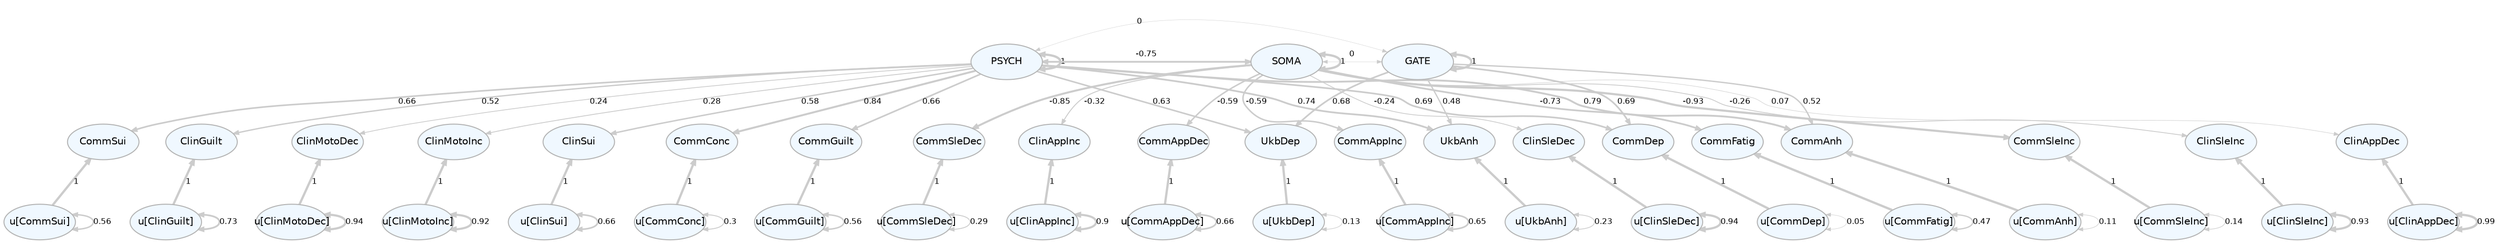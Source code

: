 digraph {

graph [layout = "dot",
       rankdir = "TB",
       outputorder = "edgesfirst",
       bgcolor = "white"]

node [fontname = "Helvetica",
      fontsize = "10",
      shape = "circle",
      fixedsize = "true",
      width = "0.5",
      style = "filled",
      fillcolor = "aliceblue",
      color = "gray70",
      fontcolor = "gray50"]

edge [fontname = "Helvetica",
     fontsize = "8",
     len = "1.5",
     color = "gray80",
     arrowsize = "0.5"]

rankdir = TB;
{rank=min; 1; 2; 3;}
{rank=same; 24; 25; 26; 27; 28; 29; 30; 31; 32; 33; 34; 35; 36; 37; 38; 39; 40; 41; 42; 43;}
{rank=max; 4; 5; 6; 7; 8; 9; 10; 11; 12; 13; 14; 15; 16; 17; 18; 19; 20; 21; 22; 23;}

  "1" [label = "GATE", shape = "oval", width = "1", fontcolor = "black"] 
  "2" [label = "PSYCH", shape = "oval", width = "1", fontcolor = "black"] 
  "3" [label = "SOMA", shape = "oval", width = "1", fontcolor = "black"] 
  "4" [label = "u[ClinAppDec]", shape = "oval", width = "1", fontcolor = "black"] 
  "5" [label = "u[ClinAppInc]", shape = "oval", width = "1", fontcolor = "black"] 
  "6" [label = "u[ClinGuilt]", shape = "oval", width = "1", fontcolor = "black"] 
  "7" [label = "u[ClinMotoDec]", shape = "oval", width = "1", fontcolor = "black"] 
  "8" [label = "u[ClinMotoInc]", shape = "oval", width = "1", fontcolor = "black"] 
  "9" [label = "u[ClinSleDec]", shape = "oval", width = "1", fontcolor = "black"] 
  "10" [label = "u[ClinSleInc]", shape = "oval", width = "1", fontcolor = "black"] 
  "11" [label = "u[ClinSui]", shape = "oval", width = "1", fontcolor = "black"] 
  "12" [label = "u[CommAnh]", shape = "oval", width = "1", fontcolor = "black"] 
  "13" [label = "u[CommAppDec]", shape = "oval", width = "1", fontcolor = "black"] 
  "14" [label = "u[CommAppInc]", shape = "oval", width = "1", fontcolor = "black"] 
  "15" [label = "u[CommConc]", shape = "oval", width = "1", fontcolor = "black"] 
  "16" [label = "u[CommDep]", shape = "oval", width = "1", fontcolor = "black"] 
  "17" [label = "u[CommFatig]", shape = "oval", width = "1", fontcolor = "black"] 
  "18" [label = "u[CommGuilt]", shape = "oval", width = "1", fontcolor = "black"] 
  "19" [label = "u[CommSleDec]", shape = "oval", width = "1", fontcolor = "black"] 
  "20" [label = "u[CommSleInc]", shape = "oval", width = "1", fontcolor = "black"] 
  "21" [label = "u[CommSui]", shape = "oval", width = "1", fontcolor = "black"] 
  "22" [label = "u[UkbAnh]", shape = "oval", width = "1", fontcolor = "black"] 
  "23" [label = "u[UkbDep]", shape = "oval", width = "1", fontcolor = "black"] 
  "24" [label = "CommAnh", shape = "oval", width = "1", fontcolor = "black"] 
  "25" [label = "CommDep", shape = "oval", width = "1", fontcolor = "black"] 
  "26" [label = "UkbAnh", shape = "oval", width = "1", fontcolor = "black"] 
  "27" [label = "UkbDep", shape = "oval", width = "1", fontcolor = "black"] 
  "28" [label = "ClinGuilt", shape = "oval", width = "1", fontcolor = "black"] 
  "29" [label = "ClinMotoDec", shape = "oval", width = "1", fontcolor = "black"] 
  "30" [label = "ClinMotoInc", shape = "oval", width = "1", fontcolor = "black"] 
  "31" [label = "ClinSui", shape = "oval", width = "1", fontcolor = "black"] 
  "32" [label = "CommConc", shape = "oval", width = "1", fontcolor = "black"] 
  "33" [label = "CommGuilt", shape = "oval", width = "1", fontcolor = "black"] 
  "34" [label = "CommSui", shape = "oval", width = "1", fontcolor = "black"] 
  "35" [label = "ClinAppDec", shape = "oval", width = "1", fontcolor = "black"] 
  "36" [label = "ClinAppInc", shape = "oval", width = "1", fontcolor = "black"] 
  "37" [label = "ClinSleDec", shape = "oval", width = "1", fontcolor = "black"] 
  "38" [label = "ClinSleInc", shape = "oval", width = "1", fontcolor = "black"] 
  "39" [label = "CommAppDec", shape = "oval", width = "1", fontcolor = "black"] 
  "40" [label = "CommAppInc", shape = "oval", width = "1", fontcolor = "black"] 
  "41" [label = "CommFatig", shape = "oval", width = "1", fontcolor = "black"] 
  "42" [label = "CommSleDec", shape = "oval", width = "1", fontcolor = "black"] 
  "43" [label = "CommSleInc", shape = "oval", width = "1", fontcolor = "black"] 
"1"->"24" [label = "0.52", penwidth = "1.34815285380501", dir = "forward"] 
"1"->"25" [label = "0.69", penwidth = "1.68263538075662", dir = "forward"] 
"1"->"1" [label = "1", penwidth = "2.3", dir = "both"] 
"1"->"26" [label = "0.48", penwidth = "1.26444082151405", dir = "forward"] 
"1"->"27" [label = "0.68", penwidth = "1.66724999579702", dir = "forward"] 
"2"->"28" [label = "0.52", penwidth = "1.3380953455304", dir = "forward"] 
"2"->"29" [label = "0.24", penwidth = "0.771638683845683", dir = "forward"] 
"2"->"30" [label = "0.28", penwidth = "0.855783172319408", dir = "forward"] 
"2"->"31" [label = "0.58", penwidth = "1.46191891599188", dir = "forward"] 
"2"->"24" [label = "0.79", penwidth = "1.87523344404662", dir = "forward"] 
"2"->"32" [label = "0.84", penwidth = "1.97254952427244", dir = "forward"] 
"2"->"25" [label = "0.69", penwidth = "1.67543688998895", dir = "forward"] 
"2"->"33" [label = "0.66", penwidth = "1.62121950676493", dir = "forward"] 
"2"->"34" [label = "0.66", penwidth = "1.62877535410193", dir = "forward"] 
"2"->"1" [label = "0", penwidth = "0.3", dir = "both"] 
"2"->"2" [label = "1", penwidth = "2.3", dir = "both"] 
"2"->"3" [label = "-0.75", penwidth = "1.80847614982956", dir = "both"] 
"2"->"26" [label = "0.74", penwidth = "1.77142032274852", dir = "forward"] 
"2"->"27" [label = "0.63", penwidth = "1.56925670760593", dir = "forward"] 
"3"->"35" [label = "0.07", penwidth = "0.444321602933482", dir = "forward"] 
"3"->"36" [label = "-0.32", penwidth = "0.939610916149186", dir = "forward"] 
"3"->"37" [label = "-0.24", penwidth = "0.772915914801305", dir = "forward"] 
"3"->"38" [label = "-0.26", penwidth = "0.823095361497467", dir = "forward"] 
"3"->"39" [label = "-0.59", penwidth = "1.47143153777324", dir = "forward"] 
"3"->"40" [label = "-0.59", penwidth = "1.4889632912048", dir = "forward"] 
"3"->"41" [label = "-0.73", penwidth = "1.7573025099201", dir = "forward"] 
"3"->"42" [label = "-0.85", penwidth = "1.99004386064171", dir = "forward"] 
"3"->"43" [label = "-0.93", penwidth = "2.15548934589838", dir = "forward"] 
"3"->"1" [label = "0", penwidth = "0.3", dir = "both"] 
"3"->"3" [label = "1", penwidth = "2.3", dir = "both"] 
"4"->"35" [label = "1", penwidth = "2.3", dir = "forward"] 
"4"->"4" [label = "0.99", penwidth = "2.28958604515682", dir = "both"] 
"5"->"36" [label = "1", penwidth = "2.3", dir = "forward"] 
"5"->"5" [label = "0.9", penwidth = "2.09545064461149", dir = "both"] 
"6"->"28" [label = "1", penwidth = "2.3", dir = "forward"] 
"6"->"6" [label = "0.73", penwidth = "1.76118226937418", dir = "both"] 
"7"->"29" [label = "1", penwidth = "2.3", dir = "forward"] 
"7"->"7" [label = "0.94", penwidth = "2.18878226169003", dir = "both"] 
"8"->"30" [label = "1", penwidth = "2.3", dir = "forward"] 
"8"->"8" [label = "0.92", penwidth = "2.14555282435904", dir = "both"] 
"9"->"37" [label = "1", penwidth = "2.3", dir = "forward"] 
"9"->"9" [label = "0.94", penwidth = "2.188177866108", dir = "both"] 
"10"->"38" [label = "1", penwidth = "2.3", dir = "forward"] 
"10"->"10" [label = "0.93", penwidth = "2.16318659392376", dir = "both"] 
"11"->"31" [label = "1", penwidth = "2.3", dir = "forward"] 
"11"->"11" [label = "0.66", penwidth = "1.62497531532138", dir = "both"] 
"12"->"24" [label = "1", penwidth = "2.3", dir = "forward"] 
"12"->"12" [label = "0.11", penwidth = "0.510007227043098", dir = "both"] 
"13"->"39" [label = "1", penwidth = "2.3", dir = "forward"] 
"13"->"13" [label = "0.66", penwidth = "1.61387231076641", dir = "both"] 
"14"->"40" [label = "1", penwidth = "2.3", dir = "forward"] 
"14"->"14" [label = "0.65", penwidth = "1.59318497687876", dir = "both"] 
"15"->"32" [label = "1", penwidth = "2.3", dir = "forward"] 
"15"->"15" [label = "0.3", penwidth = "0.901291040514558", dir = "both"] 
"16"->"25" [label = "1", penwidth = "2.3", dir = "forward"] 
"16"->"16" [label = "0.05", penwidth = "0.398244179897972", dir = "both"] 
"17"->"41" [label = "1", penwidth = "2.3", dir = "forward"] 
"17"->"17" [label = "0.47", penwidth = "1.23813460849478", dir = "both"] 
"18"->"33" [label = "1", penwidth = "2.3", dir = "forward"] 
"18"->"18" [label = "0.56", penwidth = "1.42718513589982", dir = "both"] 
"19"->"42" [label = "1", penwidth = "2.3", dir = "forward"] 
"19"->"19" [label = "0.29", penwidth = "0.871873435106127", dir = "both"] 
"20"->"43" [label = "1", penwidth = "2.3", dir = "forward"] 
"20"->"20" [label = "0.14", penwidth = "0.578578348211762", dir = "both"] 
"21"->"34" [label = "1", penwidth = "2.3", dir = "forward"] 
"21"->"21" [label = "0.56", penwidth = "1.41718113761234", dir = "both"] 
"22"->"26" [label = "1", penwidth = "2.3", dir = "forward"] 
"22"->"22" [label = "0.23", penwidth = "0.752387962211467", dir = "both"] 
"23"->"27" [label = "1", penwidth = "2.3", dir = "forward"] 
"23"->"23" [label = "0.13", penwidth = "0.559806748483761", dir = "both"] 
}